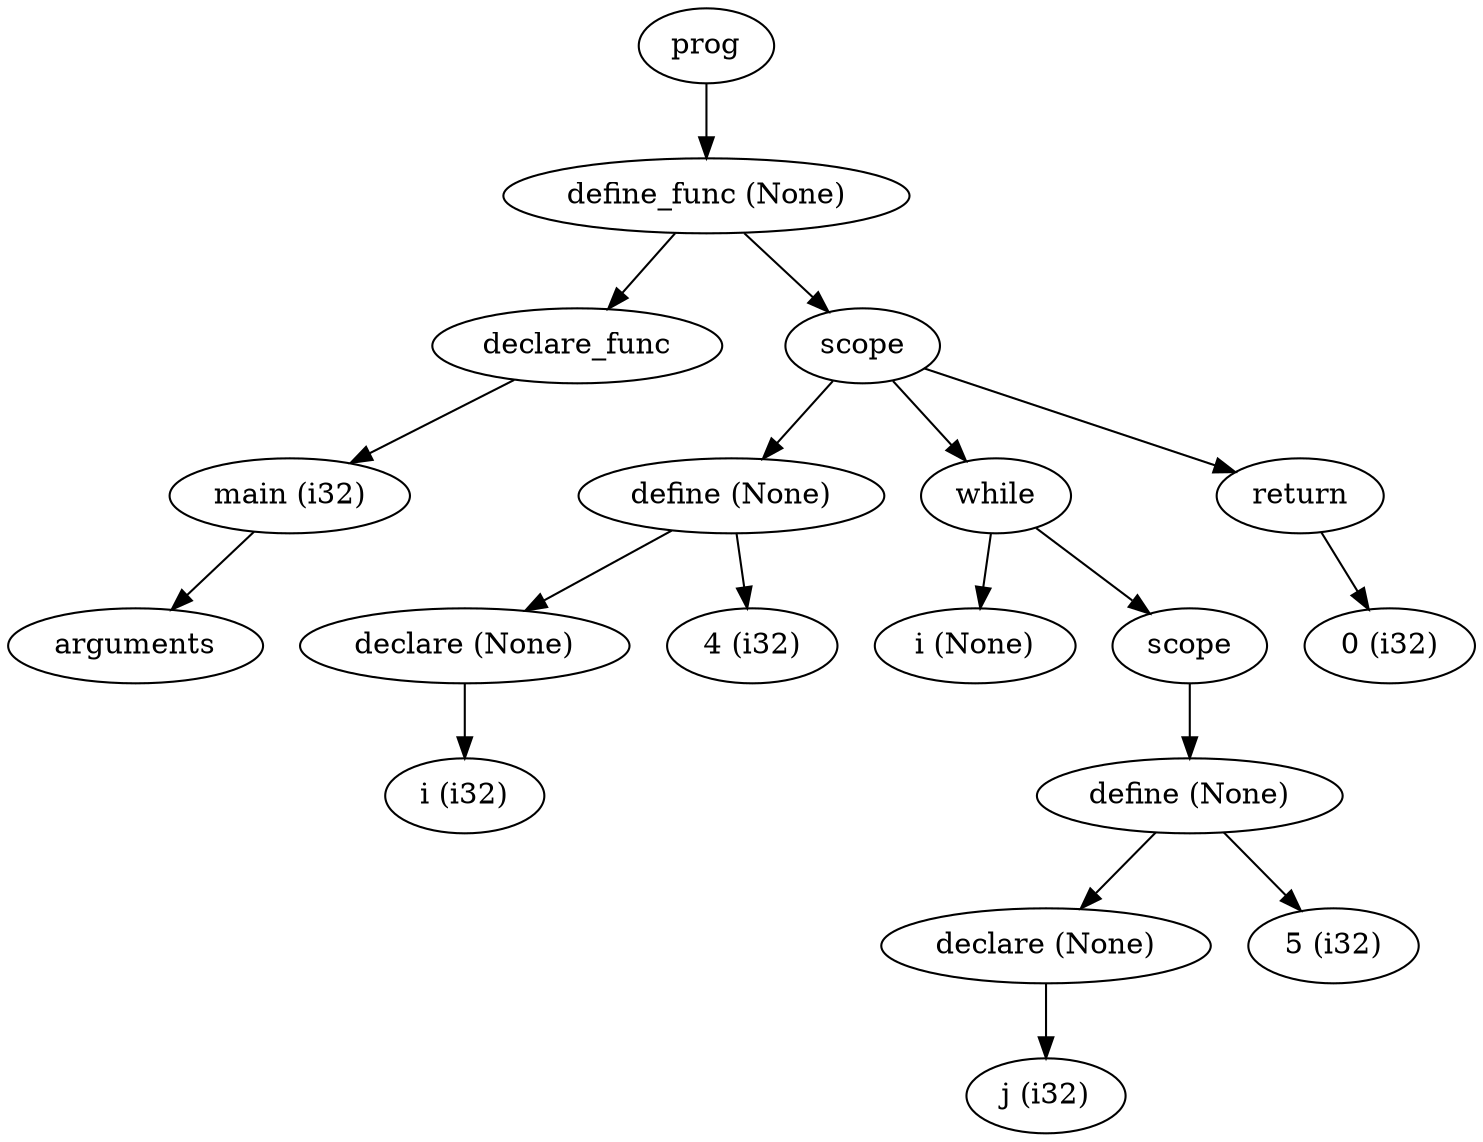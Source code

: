 digraph AST {
	node0[label="prog"]
	node1[label="define_func (None)"]
	node0->node1
	node2[label="declare_func"]
	node1->node2
	node3[label="main (i32)"]
	node2->node3
	node4[label="arguments"]
	node3->node4
	node5[label="scope"]
	node1->node5
	node6[label="define (None)"]
	node5->node6
	node7[label="declare (None)"]
	node6->node7
	node8[label="i (i32)"]
	node7->node8
	node9[label="4 (i32)"]
	node6->node9
	node10[label="while"]
	node5->node10
	node11[label="i (None)"]
	node10->node11
	node12[label="scope"]
	node10->node12
	node13[label="define (None)"]
	node12->node13
	node14[label="declare (None)"]
	node13->node14
	node15[label="j (i32)"]
	node14->node15
	node16[label="5 (i32)"]
	node13->node16
	node17[label="return"]
	node5->node17
	node18[label="0 (i32)"]
	node17->node18
}
